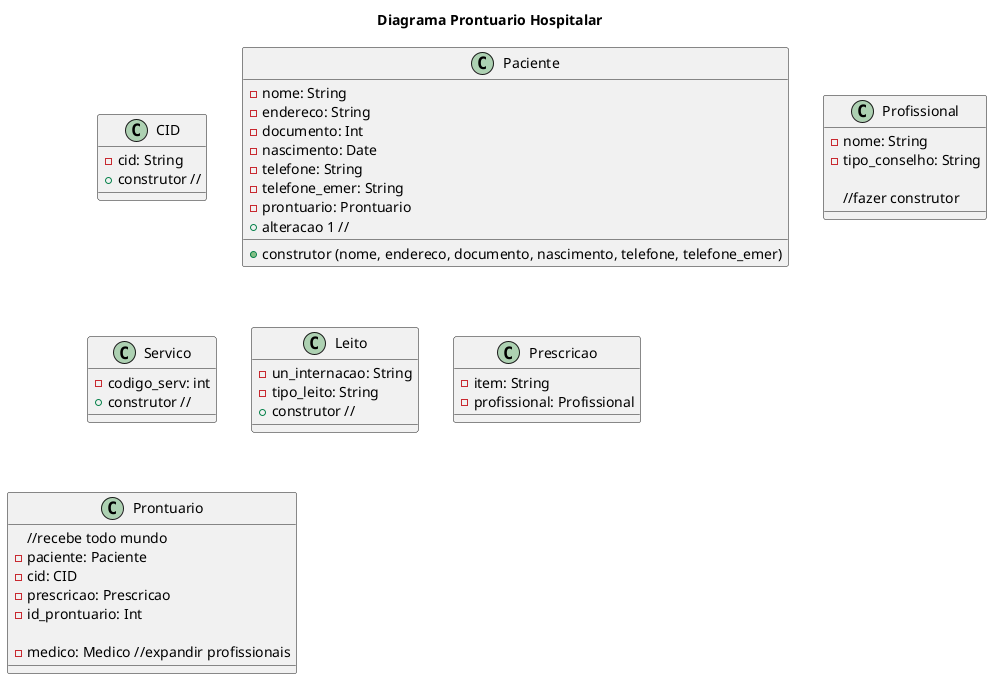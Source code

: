 @startuml Diagrama
title Diagrama Prontuario Hospitalar 


class CID{
    - cid: String  
    + construtor //

}
class Paciente{
    - nome: String 
    - endereco: String 
    - documento: Int
    - nascimento: Date 
    - telefone: String 
    - telefone_emer: String
    - prontuario: Prontuario 
    + construtor (nome, endereco, documento, nascimento, telefone, telefone_emer)
    + alteracao 1 //
}

class Profissional{ 
    - nome: String
    - tipo_conselho: String

    //fazer construtor 
}

class Servico{
    - codigo_serv: int
    + construtor //
}

class Leito{
    - un_internacao: String
    - tipo_leito: String
    + construtor //
}
class Prescricao{
    - item: String
    - profissional: Profissional
}

class Prontuario{ 
    //recebe todo mundo
    - paciente: Paciente
    - cid: CID 
    - prescricao: Prescricao
    - id_prontuario: Int

    - medico: Medico //expandir profissionais

}    


